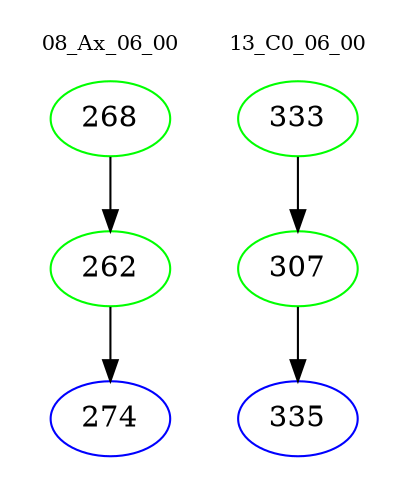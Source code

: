digraph{
subgraph cluster_0 {
color = white
label = "08_Ax_06_00";
fontsize=10;
T0_268 [label="268", color="green"]
T0_268 -> T0_262 [color="black"]
T0_262 [label="262", color="green"]
T0_262 -> T0_274 [color="black"]
T0_274 [label="274", color="blue"]
}
subgraph cluster_1 {
color = white
label = "13_C0_06_00";
fontsize=10;
T1_333 [label="333", color="green"]
T1_333 -> T1_307 [color="black"]
T1_307 [label="307", color="green"]
T1_307 -> T1_335 [color="black"]
T1_335 [label="335", color="blue"]
}
}
